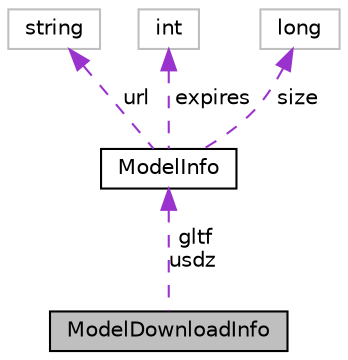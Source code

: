digraph "ModelDownloadInfo"
{
 // INTERACTIVE_SVG=YES
 // LATEX_PDF_SIZE
  edge [fontname="Helvetica",fontsize="10",labelfontname="Helvetica",labelfontsize="10"];
  node [fontname="Helvetica",fontsize="10",shape=record];
  Node1 [label="ModelDownloadInfo",height=0.2,width=0.4,color="black", fillcolor="grey75", style="filled", fontcolor="black",tooltip=" "];
  Node2 -> Node1 [dir="back",color="darkorchid3",fontsize="10",style="dashed",label=" gltf\nusdz" ,fontname="Helvetica"];
  Node2 [label="ModelInfo",height=0.2,width=0.4,color="black", fillcolor="white", style="filled",URL="$class_model_info.html",tooltip=" "];
  Node3 -> Node2 [dir="back",color="darkorchid3",fontsize="10",style="dashed",label=" url" ,fontname="Helvetica"];
  Node3 [label="string",height=0.2,width=0.4,color="grey75", fillcolor="white", style="filled",tooltip=" "];
  Node4 -> Node2 [dir="back",color="darkorchid3",fontsize="10",style="dashed",label=" expires" ,fontname="Helvetica"];
  Node4 [label="int",height=0.2,width=0.4,color="grey75", fillcolor="white", style="filled",tooltip=" "];
  Node5 -> Node2 [dir="back",color="darkorchid3",fontsize="10",style="dashed",label=" size" ,fontname="Helvetica"];
  Node5 [label="long",height=0.2,width=0.4,color="grey75", fillcolor="white", style="filled",tooltip=" "];
}
